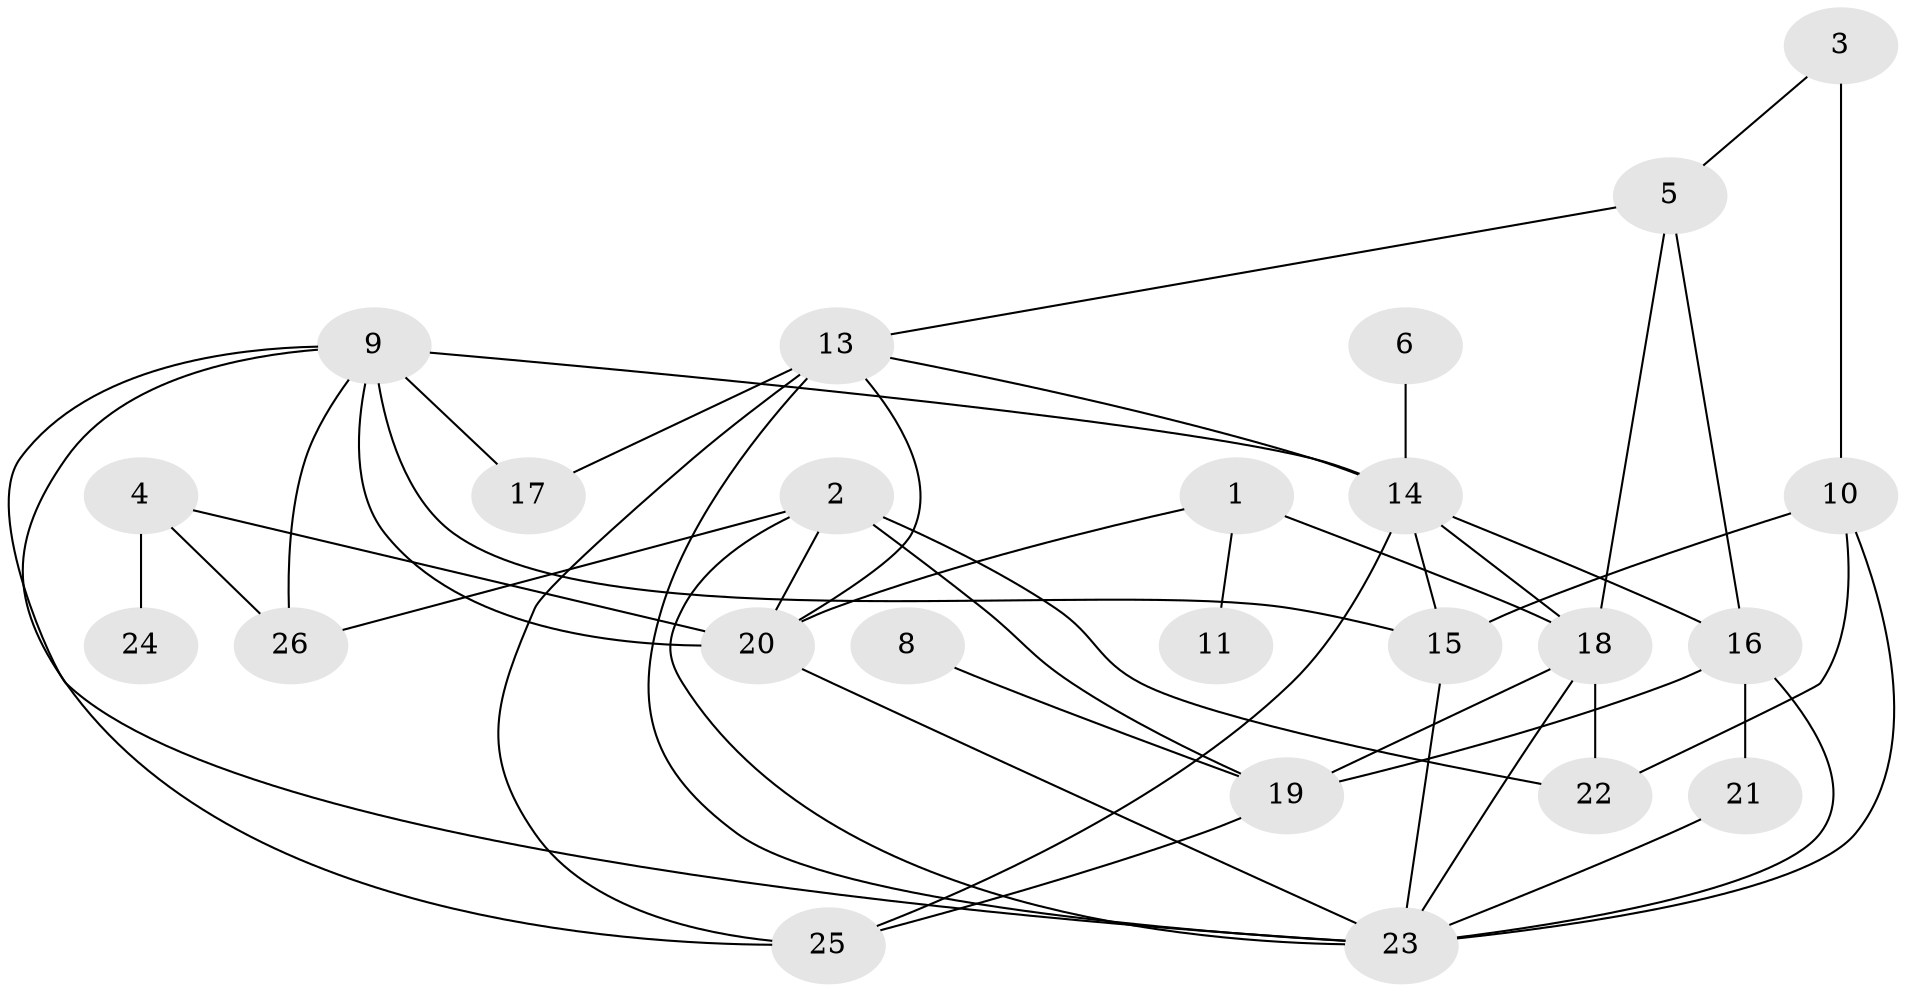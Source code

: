 // original degree distribution, {4: 0.23529411764705882, 3: 0.17647058823529413, 2: 0.19607843137254902, 5: 0.0784313725490196, 7: 0.0784313725490196, 1: 0.17647058823529413, 0: 0.0392156862745098, 6: 0.0196078431372549}
// Generated by graph-tools (version 1.1) at 2025/00/03/09/25 03:00:50]
// undirected, 24 vertices, 47 edges
graph export_dot {
graph [start="1"]
  node [color=gray90,style=filled];
  1;
  2;
  3;
  4;
  5;
  6;
  8;
  9;
  10;
  11;
  13;
  14;
  15;
  16;
  17;
  18;
  19;
  20;
  21;
  22;
  23;
  24;
  25;
  26;
  1 -- 11 [weight=1.0];
  1 -- 18 [weight=2.0];
  1 -- 20 [weight=1.0];
  2 -- 19 [weight=1.0];
  2 -- 20 [weight=1.0];
  2 -- 22 [weight=1.0];
  2 -- 23 [weight=1.0];
  2 -- 26 [weight=1.0];
  3 -- 5 [weight=1.0];
  3 -- 10 [weight=2.0];
  4 -- 20 [weight=1.0];
  4 -- 24 [weight=1.0];
  4 -- 26 [weight=1.0];
  5 -- 13 [weight=1.0];
  5 -- 16 [weight=1.0];
  5 -- 18 [weight=1.0];
  6 -- 14 [weight=1.0];
  8 -- 19 [weight=1.0];
  9 -- 14 [weight=2.0];
  9 -- 15 [weight=1.0];
  9 -- 17 [weight=1.0];
  9 -- 20 [weight=1.0];
  9 -- 23 [weight=1.0];
  9 -- 25 [weight=1.0];
  9 -- 26 [weight=1.0];
  10 -- 15 [weight=1.0];
  10 -- 22 [weight=1.0];
  10 -- 23 [weight=1.0];
  13 -- 14 [weight=1.0];
  13 -- 17 [weight=1.0];
  13 -- 20 [weight=1.0];
  13 -- 23 [weight=1.0];
  13 -- 25 [weight=1.0];
  14 -- 15 [weight=1.0];
  14 -- 16 [weight=1.0];
  14 -- 18 [weight=2.0];
  14 -- 25 [weight=1.0];
  15 -- 23 [weight=1.0];
  16 -- 19 [weight=1.0];
  16 -- 21 [weight=2.0];
  16 -- 23 [weight=1.0];
  18 -- 19 [weight=1.0];
  18 -- 22 [weight=2.0];
  18 -- 23 [weight=1.0];
  19 -- 25 [weight=1.0];
  20 -- 23 [weight=1.0];
  21 -- 23 [weight=1.0];
}

